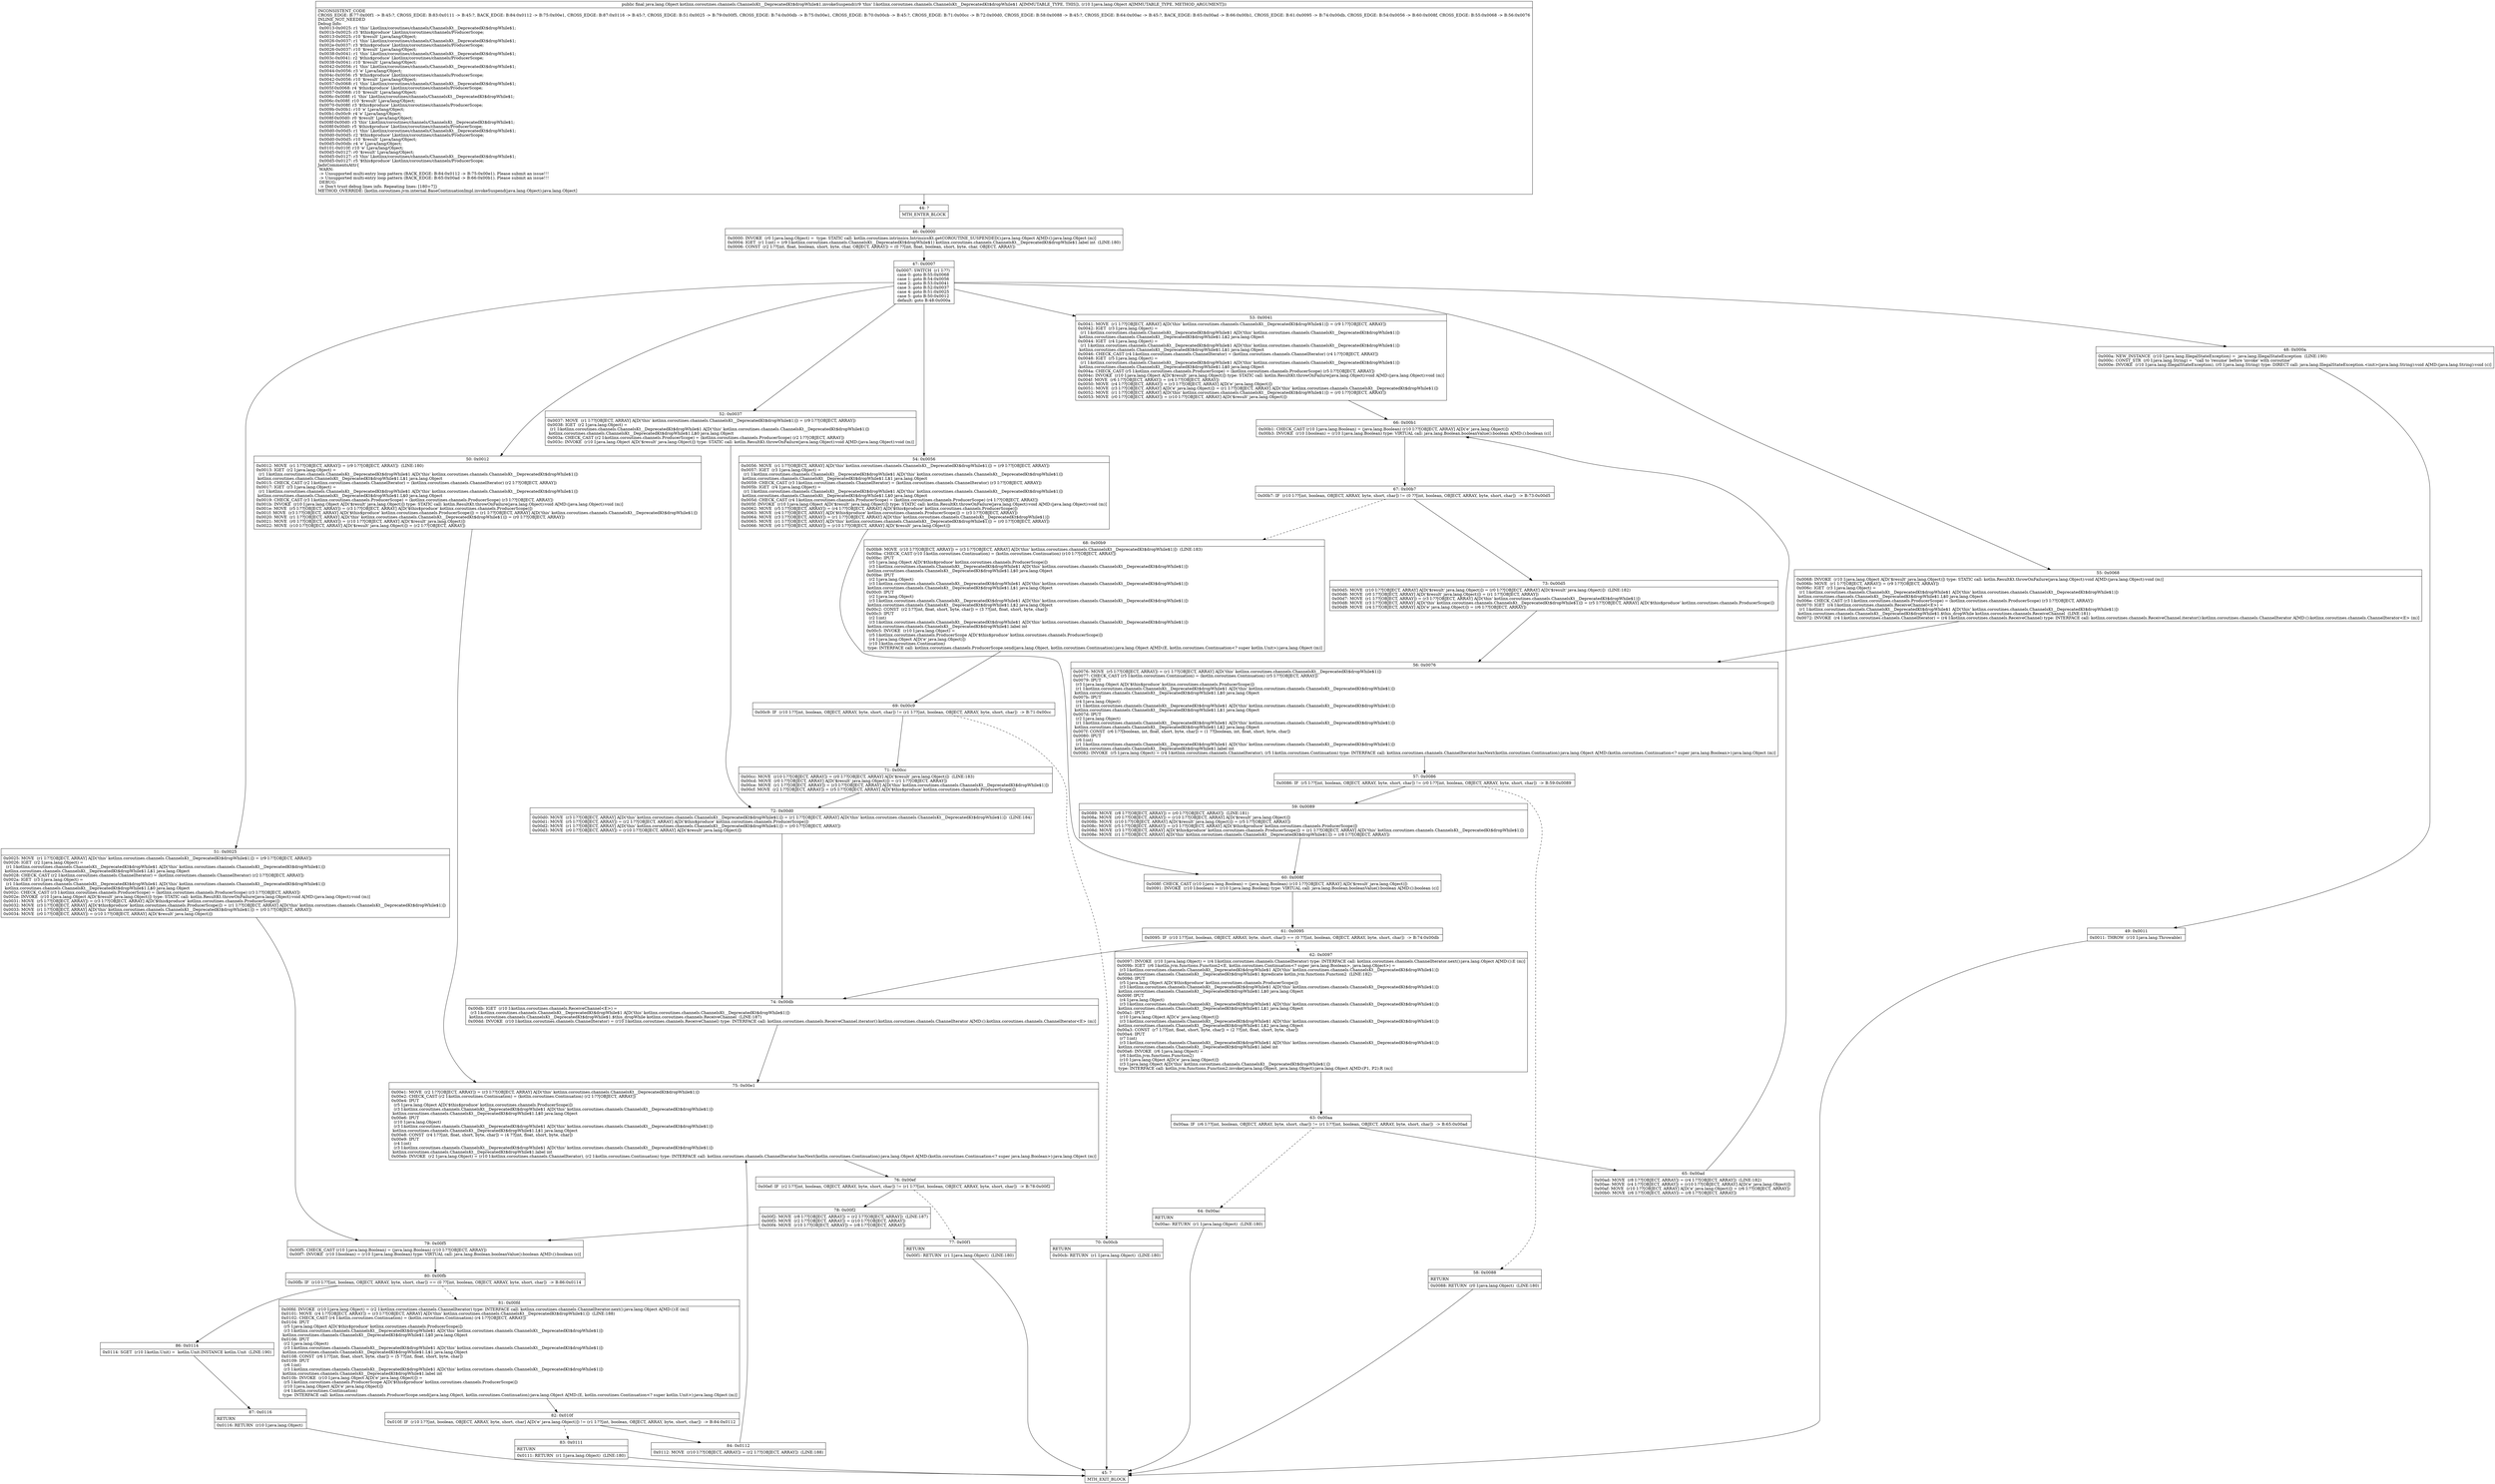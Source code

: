 digraph "CFG forkotlinx.coroutines.channels.ChannelsKt__DeprecatedKt$dropWhile$1.invokeSuspend(Ljava\/lang\/Object;)Ljava\/lang\/Object;" {
Node_44 [shape=record,label="{44\:\ ?|MTH_ENTER_BLOCK\l}"];
Node_46 [shape=record,label="{46\:\ 0x0000|0x0000: INVOKE  (r0 I:java.lang.Object) =  type: STATIC call: kotlin.coroutines.intrinsics.IntrinsicsKt.getCOROUTINE_SUSPENDED():java.lang.Object A[MD:():java.lang.Object (m)]\l0x0004: IGET  (r1 I:int) = (r9 I:kotlinx.coroutines.channels.ChannelsKt__DeprecatedKt$dropWhile$1) kotlinx.coroutines.channels.ChannelsKt__DeprecatedKt$dropWhile$1.label int  (LINE:180)\l0x0006: CONST  (r2 I:??[int, float, boolean, short, byte, char, OBJECT, ARRAY]) = (0 ??[int, float, boolean, short, byte, char, OBJECT, ARRAY]) \l}"];
Node_47 [shape=record,label="{47\:\ 0x0007|0x0007: SWITCH  (r1 I:??)\l case 0: goto B:55:0x0068\l case 1: goto B:54:0x0056\l case 2: goto B:53:0x0041\l case 3: goto B:52:0x0037\l case 4: goto B:51:0x0025\l case 5: goto B:50:0x0012\l default: goto B:48:0x000a \l}"];
Node_48 [shape=record,label="{48\:\ 0x000a|0x000a: NEW_INSTANCE  (r10 I:java.lang.IllegalStateException) =  java.lang.IllegalStateException  (LINE:190)\l0x000c: CONST_STR  (r0 I:java.lang.String) =  \"call to 'resume' before 'invoke' with coroutine\" \l0x000e: INVOKE  (r10 I:java.lang.IllegalStateException), (r0 I:java.lang.String) type: DIRECT call: java.lang.IllegalStateException.\<init\>(java.lang.String):void A[MD:(java.lang.String):void (c)]\l}"];
Node_49 [shape=record,label="{49\:\ 0x0011|0x0011: THROW  (r10 I:java.lang.Throwable) \l}"];
Node_45 [shape=record,label="{45\:\ ?|MTH_EXIT_BLOCK\l}"];
Node_50 [shape=record,label="{50\:\ 0x0012|0x0012: MOVE  (r1 I:??[OBJECT, ARRAY]) = (r9 I:??[OBJECT, ARRAY])  (LINE:180)\l0x0013: IGET  (r2 I:java.lang.Object) = \l  (r1 I:kotlinx.coroutines.channels.ChannelsKt__DeprecatedKt$dropWhile$1 A[D('this' kotlinx.coroutines.channels.ChannelsKt__DeprecatedKt$dropWhile$1)])\l kotlinx.coroutines.channels.ChannelsKt__DeprecatedKt$dropWhile$1.L$1 java.lang.Object \l0x0015: CHECK_CAST (r2 I:kotlinx.coroutines.channels.ChannelIterator) = (kotlinx.coroutines.channels.ChannelIterator) (r2 I:??[OBJECT, ARRAY]) \l0x0017: IGET  (r3 I:java.lang.Object) = \l  (r1 I:kotlinx.coroutines.channels.ChannelsKt__DeprecatedKt$dropWhile$1 A[D('this' kotlinx.coroutines.channels.ChannelsKt__DeprecatedKt$dropWhile$1)])\l kotlinx.coroutines.channels.ChannelsKt__DeprecatedKt$dropWhile$1.L$0 java.lang.Object \l0x0019: CHECK_CAST (r3 I:kotlinx.coroutines.channels.ProducerScope) = (kotlinx.coroutines.channels.ProducerScope) (r3 I:??[OBJECT, ARRAY]) \l0x001b: INVOKE  (r10 I:java.lang.Object A[D('$result' java.lang.Object)]) type: STATIC call: kotlin.ResultKt.throwOnFailure(java.lang.Object):void A[MD:(java.lang.Object):void (m)]\l0x001e: MOVE  (r5 I:??[OBJECT, ARRAY]) = (r3 I:??[OBJECT, ARRAY] A[D('$this$produce' kotlinx.coroutines.channels.ProducerScope)]) \l0x001f: MOVE  (r3 I:??[OBJECT, ARRAY] A[D('$this$produce' kotlinx.coroutines.channels.ProducerScope)]) = (r1 I:??[OBJECT, ARRAY] A[D('this' kotlinx.coroutines.channels.ChannelsKt__DeprecatedKt$dropWhile$1)]) \l0x0020: MOVE  (r1 I:??[OBJECT, ARRAY] A[D('this' kotlinx.coroutines.channels.ChannelsKt__DeprecatedKt$dropWhile$1)]) = (r0 I:??[OBJECT, ARRAY]) \l0x0021: MOVE  (r0 I:??[OBJECT, ARRAY]) = (r10 I:??[OBJECT, ARRAY] A[D('$result' java.lang.Object)]) \l0x0022: MOVE  (r10 I:??[OBJECT, ARRAY] A[D('$result' java.lang.Object)]) = (r2 I:??[OBJECT, ARRAY]) \l}"];
Node_75 [shape=record,label="{75\:\ 0x00e1|0x00e1: MOVE  (r2 I:??[OBJECT, ARRAY]) = (r3 I:??[OBJECT, ARRAY] A[D('this' kotlinx.coroutines.channels.ChannelsKt__DeprecatedKt$dropWhile$1)]) \l0x00e2: CHECK_CAST (r2 I:kotlin.coroutines.Continuation) = (kotlin.coroutines.Continuation) (r2 I:??[OBJECT, ARRAY]) \l0x00e4: IPUT  \l  (r5 I:java.lang.Object A[D('$this$produce' kotlinx.coroutines.channels.ProducerScope)])\l  (r3 I:kotlinx.coroutines.channels.ChannelsKt__DeprecatedKt$dropWhile$1 A[D('this' kotlinx.coroutines.channels.ChannelsKt__DeprecatedKt$dropWhile$1)])\l kotlinx.coroutines.channels.ChannelsKt__DeprecatedKt$dropWhile$1.L$0 java.lang.Object \l0x00e6: IPUT  \l  (r10 I:java.lang.Object)\l  (r3 I:kotlinx.coroutines.channels.ChannelsKt__DeprecatedKt$dropWhile$1 A[D('this' kotlinx.coroutines.channels.ChannelsKt__DeprecatedKt$dropWhile$1)])\l kotlinx.coroutines.channels.ChannelsKt__DeprecatedKt$dropWhile$1.L$1 java.lang.Object \l0x00e8: CONST  (r4 I:??[int, float, short, byte, char]) = (4 ??[int, float, short, byte, char]) \l0x00e9: IPUT  \l  (r4 I:int)\l  (r3 I:kotlinx.coroutines.channels.ChannelsKt__DeprecatedKt$dropWhile$1 A[D('this' kotlinx.coroutines.channels.ChannelsKt__DeprecatedKt$dropWhile$1)])\l kotlinx.coroutines.channels.ChannelsKt__DeprecatedKt$dropWhile$1.label int \l0x00eb: INVOKE  (r2 I:java.lang.Object) = (r10 I:kotlinx.coroutines.channels.ChannelIterator), (r2 I:kotlin.coroutines.Continuation) type: INTERFACE call: kotlinx.coroutines.channels.ChannelIterator.hasNext(kotlin.coroutines.Continuation):java.lang.Object A[MD:(kotlin.coroutines.Continuation\<? super java.lang.Boolean\>):java.lang.Object (m)]\l}"];
Node_76 [shape=record,label="{76\:\ 0x00ef|0x00ef: IF  (r2 I:??[int, boolean, OBJECT, ARRAY, byte, short, char]) != (r1 I:??[int, boolean, OBJECT, ARRAY, byte, short, char])  \-\> B:78:0x00f2 \l}"];
Node_77 [shape=record,label="{77\:\ 0x00f1|RETURN\l|0x00f1: RETURN  (r1 I:java.lang.Object)  (LINE:180)\l}"];
Node_78 [shape=record,label="{78\:\ 0x00f2|0x00f2: MOVE  (r8 I:??[OBJECT, ARRAY]) = (r2 I:??[OBJECT, ARRAY])  (LINE:187)\l0x00f3: MOVE  (r2 I:??[OBJECT, ARRAY]) = (r10 I:??[OBJECT, ARRAY]) \l0x00f4: MOVE  (r10 I:??[OBJECT, ARRAY]) = (r8 I:??[OBJECT, ARRAY]) \l}"];
Node_79 [shape=record,label="{79\:\ 0x00f5|0x00f5: CHECK_CAST (r10 I:java.lang.Boolean) = (java.lang.Boolean) (r10 I:??[OBJECT, ARRAY]) \l0x00f7: INVOKE  (r10 I:boolean) = (r10 I:java.lang.Boolean) type: VIRTUAL call: java.lang.Boolean.booleanValue():boolean A[MD:():boolean (c)]\l}"];
Node_80 [shape=record,label="{80\:\ 0x00fb|0x00fb: IF  (r10 I:??[int, boolean, OBJECT, ARRAY, byte, short, char]) == (0 ??[int, boolean, OBJECT, ARRAY, byte, short, char])  \-\> B:86:0x0114 \l}"];
Node_81 [shape=record,label="{81\:\ 0x00fd|0x00fd: INVOKE  (r10 I:java.lang.Object) = (r2 I:kotlinx.coroutines.channels.ChannelIterator) type: INTERFACE call: kotlinx.coroutines.channels.ChannelIterator.next():java.lang.Object A[MD:():E (m)]\l0x0101: MOVE  (r4 I:??[OBJECT, ARRAY]) = (r3 I:??[OBJECT, ARRAY] A[D('this' kotlinx.coroutines.channels.ChannelsKt__DeprecatedKt$dropWhile$1)])  (LINE:188)\l0x0102: CHECK_CAST (r4 I:kotlin.coroutines.Continuation) = (kotlin.coroutines.Continuation) (r4 I:??[OBJECT, ARRAY]) \l0x0104: IPUT  \l  (r5 I:java.lang.Object A[D('$this$produce' kotlinx.coroutines.channels.ProducerScope)])\l  (r3 I:kotlinx.coroutines.channels.ChannelsKt__DeprecatedKt$dropWhile$1 A[D('this' kotlinx.coroutines.channels.ChannelsKt__DeprecatedKt$dropWhile$1)])\l kotlinx.coroutines.channels.ChannelsKt__DeprecatedKt$dropWhile$1.L$0 java.lang.Object \l0x0106: IPUT  \l  (r2 I:java.lang.Object)\l  (r3 I:kotlinx.coroutines.channels.ChannelsKt__DeprecatedKt$dropWhile$1 A[D('this' kotlinx.coroutines.channels.ChannelsKt__DeprecatedKt$dropWhile$1)])\l kotlinx.coroutines.channels.ChannelsKt__DeprecatedKt$dropWhile$1.L$1 java.lang.Object \l0x0108: CONST  (r6 I:??[int, float, short, byte, char]) = (5 ??[int, float, short, byte, char]) \l0x0109: IPUT  \l  (r6 I:int)\l  (r3 I:kotlinx.coroutines.channels.ChannelsKt__DeprecatedKt$dropWhile$1 A[D('this' kotlinx.coroutines.channels.ChannelsKt__DeprecatedKt$dropWhile$1)])\l kotlinx.coroutines.channels.ChannelsKt__DeprecatedKt$dropWhile$1.label int \l0x010b: INVOKE  (r10 I:java.lang.Object A[D('e' java.lang.Object)]) = \l  (r5 I:kotlinx.coroutines.channels.ProducerScope A[D('$this$produce' kotlinx.coroutines.channels.ProducerScope)])\l  (r10 I:java.lang.Object A[D('e' java.lang.Object)])\l  (r4 I:kotlin.coroutines.Continuation)\l type: INTERFACE call: kotlinx.coroutines.channels.ProducerScope.send(java.lang.Object, kotlin.coroutines.Continuation):java.lang.Object A[MD:(E, kotlin.coroutines.Continuation\<? super kotlin.Unit\>):java.lang.Object (m)]\l}"];
Node_82 [shape=record,label="{82\:\ 0x010f|0x010f: IF  (r10 I:??[int, boolean, OBJECT, ARRAY, byte, short, char] A[D('e' java.lang.Object)]) != (r1 I:??[int, boolean, OBJECT, ARRAY, byte, short, char])  \-\> B:84:0x0112 \l}"];
Node_83 [shape=record,label="{83\:\ 0x0111|RETURN\l|0x0111: RETURN  (r1 I:java.lang.Object)  (LINE:180)\l}"];
Node_84 [shape=record,label="{84\:\ 0x0112|0x0112: MOVE  (r10 I:??[OBJECT, ARRAY]) = (r2 I:??[OBJECT, ARRAY])  (LINE:188)\l}"];
Node_86 [shape=record,label="{86\:\ 0x0114|0x0114: SGET  (r10 I:kotlin.Unit) =  kotlin.Unit.INSTANCE kotlin.Unit  (LINE:190)\l}"];
Node_87 [shape=record,label="{87\:\ 0x0116|RETURN\l|0x0116: RETURN  (r10 I:java.lang.Object) \l}"];
Node_51 [shape=record,label="{51\:\ 0x0025|0x0025: MOVE  (r1 I:??[OBJECT, ARRAY] A[D('this' kotlinx.coroutines.channels.ChannelsKt__DeprecatedKt$dropWhile$1)]) = (r9 I:??[OBJECT, ARRAY]) \l0x0026: IGET  (r2 I:java.lang.Object) = \l  (r1 I:kotlinx.coroutines.channels.ChannelsKt__DeprecatedKt$dropWhile$1 A[D('this' kotlinx.coroutines.channels.ChannelsKt__DeprecatedKt$dropWhile$1)])\l kotlinx.coroutines.channels.ChannelsKt__DeprecatedKt$dropWhile$1.L$1 java.lang.Object \l0x0028: CHECK_CAST (r2 I:kotlinx.coroutines.channels.ChannelIterator) = (kotlinx.coroutines.channels.ChannelIterator) (r2 I:??[OBJECT, ARRAY]) \l0x002a: IGET  (r3 I:java.lang.Object) = \l  (r1 I:kotlinx.coroutines.channels.ChannelsKt__DeprecatedKt$dropWhile$1 A[D('this' kotlinx.coroutines.channels.ChannelsKt__DeprecatedKt$dropWhile$1)])\l kotlinx.coroutines.channels.ChannelsKt__DeprecatedKt$dropWhile$1.L$0 java.lang.Object \l0x002c: CHECK_CAST (r3 I:kotlinx.coroutines.channels.ProducerScope) = (kotlinx.coroutines.channels.ProducerScope) (r3 I:??[OBJECT, ARRAY]) \l0x002e: INVOKE  (r10 I:java.lang.Object A[D('$result' java.lang.Object)]) type: STATIC call: kotlin.ResultKt.throwOnFailure(java.lang.Object):void A[MD:(java.lang.Object):void (m)]\l0x0031: MOVE  (r5 I:??[OBJECT, ARRAY]) = (r3 I:??[OBJECT, ARRAY] A[D('$this$produce' kotlinx.coroutines.channels.ProducerScope)]) \l0x0032: MOVE  (r3 I:??[OBJECT, ARRAY] A[D('$this$produce' kotlinx.coroutines.channels.ProducerScope)]) = (r1 I:??[OBJECT, ARRAY] A[D('this' kotlinx.coroutines.channels.ChannelsKt__DeprecatedKt$dropWhile$1)]) \l0x0033: MOVE  (r1 I:??[OBJECT, ARRAY] A[D('this' kotlinx.coroutines.channels.ChannelsKt__DeprecatedKt$dropWhile$1)]) = (r0 I:??[OBJECT, ARRAY]) \l0x0034: MOVE  (r0 I:??[OBJECT, ARRAY]) = (r10 I:??[OBJECT, ARRAY] A[D('$result' java.lang.Object)]) \l}"];
Node_52 [shape=record,label="{52\:\ 0x0037|0x0037: MOVE  (r1 I:??[OBJECT, ARRAY] A[D('this' kotlinx.coroutines.channels.ChannelsKt__DeprecatedKt$dropWhile$1)]) = (r9 I:??[OBJECT, ARRAY]) \l0x0038: IGET  (r2 I:java.lang.Object) = \l  (r1 I:kotlinx.coroutines.channels.ChannelsKt__DeprecatedKt$dropWhile$1 A[D('this' kotlinx.coroutines.channels.ChannelsKt__DeprecatedKt$dropWhile$1)])\l kotlinx.coroutines.channels.ChannelsKt__DeprecatedKt$dropWhile$1.L$0 java.lang.Object \l0x003a: CHECK_CAST (r2 I:kotlinx.coroutines.channels.ProducerScope) = (kotlinx.coroutines.channels.ProducerScope) (r2 I:??[OBJECT, ARRAY]) \l0x003c: INVOKE  (r10 I:java.lang.Object A[D('$result' java.lang.Object)]) type: STATIC call: kotlin.ResultKt.throwOnFailure(java.lang.Object):void A[MD:(java.lang.Object):void (m)]\l}"];
Node_72 [shape=record,label="{72\:\ 0x00d0|0x00d0: MOVE  (r3 I:??[OBJECT, ARRAY] A[D('this' kotlinx.coroutines.channels.ChannelsKt__DeprecatedKt$dropWhile$1)]) = (r1 I:??[OBJECT, ARRAY] A[D('this' kotlinx.coroutines.channels.ChannelsKt__DeprecatedKt$dropWhile$1)])  (LINE:184)\l0x00d1: MOVE  (r5 I:??[OBJECT, ARRAY]) = (r2 I:??[OBJECT, ARRAY] A[D('$this$produce' kotlinx.coroutines.channels.ProducerScope)]) \l0x00d2: MOVE  (r1 I:??[OBJECT, ARRAY] A[D('this' kotlinx.coroutines.channels.ChannelsKt__DeprecatedKt$dropWhile$1)]) = (r0 I:??[OBJECT, ARRAY]) \l0x00d3: MOVE  (r0 I:??[OBJECT, ARRAY]) = (r10 I:??[OBJECT, ARRAY] A[D('$result' java.lang.Object)]) \l}"];
Node_74 [shape=record,label="{74\:\ 0x00db|0x00db: IGET  (r10 I:kotlinx.coroutines.channels.ReceiveChannel\<E\>) = \l  (r3 I:kotlinx.coroutines.channels.ChannelsKt__DeprecatedKt$dropWhile$1 A[D('this' kotlinx.coroutines.channels.ChannelsKt__DeprecatedKt$dropWhile$1)])\l kotlinx.coroutines.channels.ChannelsKt__DeprecatedKt$dropWhile$1.$this_dropWhile kotlinx.coroutines.channels.ReceiveChannel  (LINE:187)\l0x00dd: INVOKE  (r10 I:kotlinx.coroutines.channels.ChannelIterator) = (r10 I:kotlinx.coroutines.channels.ReceiveChannel) type: INTERFACE call: kotlinx.coroutines.channels.ReceiveChannel.iterator():kotlinx.coroutines.channels.ChannelIterator A[MD:():kotlinx.coroutines.channels.ChannelIterator\<E\> (m)]\l}"];
Node_53 [shape=record,label="{53\:\ 0x0041|0x0041: MOVE  (r1 I:??[OBJECT, ARRAY] A[D('this' kotlinx.coroutines.channels.ChannelsKt__DeprecatedKt$dropWhile$1)]) = (r9 I:??[OBJECT, ARRAY]) \l0x0042: IGET  (r3 I:java.lang.Object) = \l  (r1 I:kotlinx.coroutines.channels.ChannelsKt__DeprecatedKt$dropWhile$1 A[D('this' kotlinx.coroutines.channels.ChannelsKt__DeprecatedKt$dropWhile$1)])\l kotlinx.coroutines.channels.ChannelsKt__DeprecatedKt$dropWhile$1.L$2 java.lang.Object \l0x0044: IGET  (r4 I:java.lang.Object) = \l  (r1 I:kotlinx.coroutines.channels.ChannelsKt__DeprecatedKt$dropWhile$1 A[D('this' kotlinx.coroutines.channels.ChannelsKt__DeprecatedKt$dropWhile$1)])\l kotlinx.coroutines.channels.ChannelsKt__DeprecatedKt$dropWhile$1.L$1 java.lang.Object \l0x0046: CHECK_CAST (r4 I:kotlinx.coroutines.channels.ChannelIterator) = (kotlinx.coroutines.channels.ChannelIterator) (r4 I:??[OBJECT, ARRAY]) \l0x0048: IGET  (r5 I:java.lang.Object) = \l  (r1 I:kotlinx.coroutines.channels.ChannelsKt__DeprecatedKt$dropWhile$1 A[D('this' kotlinx.coroutines.channels.ChannelsKt__DeprecatedKt$dropWhile$1)])\l kotlinx.coroutines.channels.ChannelsKt__DeprecatedKt$dropWhile$1.L$0 java.lang.Object \l0x004a: CHECK_CAST (r5 I:kotlinx.coroutines.channels.ProducerScope) = (kotlinx.coroutines.channels.ProducerScope) (r5 I:??[OBJECT, ARRAY]) \l0x004c: INVOKE  (r10 I:java.lang.Object A[D('$result' java.lang.Object)]) type: STATIC call: kotlin.ResultKt.throwOnFailure(java.lang.Object):void A[MD:(java.lang.Object):void (m)]\l0x004f: MOVE  (r6 I:??[OBJECT, ARRAY]) = (r4 I:??[OBJECT, ARRAY]) \l0x0050: MOVE  (r4 I:??[OBJECT, ARRAY]) = (r3 I:??[OBJECT, ARRAY] A[D('e' java.lang.Object)]) \l0x0051: MOVE  (r3 I:??[OBJECT, ARRAY] A[D('e' java.lang.Object)]) = (r1 I:??[OBJECT, ARRAY] A[D('this' kotlinx.coroutines.channels.ChannelsKt__DeprecatedKt$dropWhile$1)]) \l0x0052: MOVE  (r1 I:??[OBJECT, ARRAY] A[D('this' kotlinx.coroutines.channels.ChannelsKt__DeprecatedKt$dropWhile$1)]) = (r0 I:??[OBJECT, ARRAY]) \l0x0053: MOVE  (r0 I:??[OBJECT, ARRAY]) = (r10 I:??[OBJECT, ARRAY] A[D('$result' java.lang.Object)]) \l}"];
Node_66 [shape=record,label="{66\:\ 0x00b1|0x00b1: CHECK_CAST (r10 I:java.lang.Boolean) = (java.lang.Boolean) (r10 I:??[OBJECT, ARRAY] A[D('e' java.lang.Object)]) \l0x00b3: INVOKE  (r10 I:boolean) = (r10 I:java.lang.Boolean) type: VIRTUAL call: java.lang.Boolean.booleanValue():boolean A[MD:():boolean (c)]\l}"];
Node_67 [shape=record,label="{67\:\ 0x00b7|0x00b7: IF  (r10 I:??[int, boolean, OBJECT, ARRAY, byte, short, char]) != (0 ??[int, boolean, OBJECT, ARRAY, byte, short, char])  \-\> B:73:0x00d5 \l}"];
Node_68 [shape=record,label="{68\:\ 0x00b9|0x00b9: MOVE  (r10 I:??[OBJECT, ARRAY]) = (r3 I:??[OBJECT, ARRAY] A[D('this' kotlinx.coroutines.channels.ChannelsKt__DeprecatedKt$dropWhile$1)])  (LINE:183)\l0x00ba: CHECK_CAST (r10 I:kotlin.coroutines.Continuation) = (kotlin.coroutines.Continuation) (r10 I:??[OBJECT, ARRAY]) \l0x00bc: IPUT  \l  (r5 I:java.lang.Object A[D('$this$produce' kotlinx.coroutines.channels.ProducerScope)])\l  (r3 I:kotlinx.coroutines.channels.ChannelsKt__DeprecatedKt$dropWhile$1 A[D('this' kotlinx.coroutines.channels.ChannelsKt__DeprecatedKt$dropWhile$1)])\l kotlinx.coroutines.channels.ChannelsKt__DeprecatedKt$dropWhile$1.L$0 java.lang.Object \l0x00be: IPUT  \l  (r2 I:java.lang.Object)\l  (r3 I:kotlinx.coroutines.channels.ChannelsKt__DeprecatedKt$dropWhile$1 A[D('this' kotlinx.coroutines.channels.ChannelsKt__DeprecatedKt$dropWhile$1)])\l kotlinx.coroutines.channels.ChannelsKt__DeprecatedKt$dropWhile$1.L$1 java.lang.Object \l0x00c0: IPUT  \l  (r2 I:java.lang.Object)\l  (r3 I:kotlinx.coroutines.channels.ChannelsKt__DeprecatedKt$dropWhile$1 A[D('this' kotlinx.coroutines.channels.ChannelsKt__DeprecatedKt$dropWhile$1)])\l kotlinx.coroutines.channels.ChannelsKt__DeprecatedKt$dropWhile$1.L$2 java.lang.Object \l0x00c2: CONST  (r2 I:??[int, float, short, byte, char]) = (3 ??[int, float, short, byte, char]) \l0x00c3: IPUT  \l  (r2 I:int)\l  (r3 I:kotlinx.coroutines.channels.ChannelsKt__DeprecatedKt$dropWhile$1 A[D('this' kotlinx.coroutines.channels.ChannelsKt__DeprecatedKt$dropWhile$1)])\l kotlinx.coroutines.channels.ChannelsKt__DeprecatedKt$dropWhile$1.label int \l0x00c5: INVOKE  (r10 I:java.lang.Object) = \l  (r5 I:kotlinx.coroutines.channels.ProducerScope A[D('$this$produce' kotlinx.coroutines.channels.ProducerScope)])\l  (r4 I:java.lang.Object A[D('e' java.lang.Object)])\l  (r10 I:kotlin.coroutines.Continuation)\l type: INTERFACE call: kotlinx.coroutines.channels.ProducerScope.send(java.lang.Object, kotlin.coroutines.Continuation):java.lang.Object A[MD:(E, kotlin.coroutines.Continuation\<? super kotlin.Unit\>):java.lang.Object (m)]\l}"];
Node_69 [shape=record,label="{69\:\ 0x00c9|0x00c9: IF  (r10 I:??[int, boolean, OBJECT, ARRAY, byte, short, char]) != (r1 I:??[int, boolean, OBJECT, ARRAY, byte, short, char])  \-\> B:71:0x00cc \l}"];
Node_70 [shape=record,label="{70\:\ 0x00cb|RETURN\l|0x00cb: RETURN  (r1 I:java.lang.Object)  (LINE:180)\l}"];
Node_71 [shape=record,label="{71\:\ 0x00cc|0x00cc: MOVE  (r10 I:??[OBJECT, ARRAY]) = (r0 I:??[OBJECT, ARRAY] A[D('$result' java.lang.Object)])  (LINE:183)\l0x00cd: MOVE  (r0 I:??[OBJECT, ARRAY] A[D('$result' java.lang.Object)]) = (r1 I:??[OBJECT, ARRAY]) \l0x00ce: MOVE  (r1 I:??[OBJECT, ARRAY]) = (r3 I:??[OBJECT, ARRAY] A[D('this' kotlinx.coroutines.channels.ChannelsKt__DeprecatedKt$dropWhile$1)]) \l0x00cf: MOVE  (r2 I:??[OBJECT, ARRAY]) = (r5 I:??[OBJECT, ARRAY] A[D('$this$produce' kotlinx.coroutines.channels.ProducerScope)]) \l}"];
Node_73 [shape=record,label="{73\:\ 0x00d5|0x00d5: MOVE  (r10 I:??[OBJECT, ARRAY] A[D('$result' java.lang.Object)]) = (r0 I:??[OBJECT, ARRAY] A[D('$result' java.lang.Object)])  (LINE:182)\l0x00d6: MOVE  (r0 I:??[OBJECT, ARRAY] A[D('$result' java.lang.Object)]) = (r1 I:??[OBJECT, ARRAY]) \l0x00d7: MOVE  (r1 I:??[OBJECT, ARRAY]) = (r3 I:??[OBJECT, ARRAY] A[D('this' kotlinx.coroutines.channels.ChannelsKt__DeprecatedKt$dropWhile$1)]) \l0x00d8: MOVE  (r3 I:??[OBJECT, ARRAY] A[D('this' kotlinx.coroutines.channels.ChannelsKt__DeprecatedKt$dropWhile$1)]) = (r5 I:??[OBJECT, ARRAY] A[D('$this$produce' kotlinx.coroutines.channels.ProducerScope)]) \l0x00d9: MOVE  (r4 I:??[OBJECT, ARRAY] A[D('e' java.lang.Object)]) = (r6 I:??[OBJECT, ARRAY]) \l}"];
Node_56 [shape=record,label="{56\:\ 0x0076|0x0076: MOVE  (r5 I:??[OBJECT, ARRAY]) = (r1 I:??[OBJECT, ARRAY] A[D('this' kotlinx.coroutines.channels.ChannelsKt__DeprecatedKt$dropWhile$1)]) \l0x0077: CHECK_CAST (r5 I:kotlin.coroutines.Continuation) = (kotlin.coroutines.Continuation) (r5 I:??[OBJECT, ARRAY]) \l0x0079: IPUT  \l  (r3 I:java.lang.Object A[D('$this$produce' kotlinx.coroutines.channels.ProducerScope)])\l  (r1 I:kotlinx.coroutines.channels.ChannelsKt__DeprecatedKt$dropWhile$1 A[D('this' kotlinx.coroutines.channels.ChannelsKt__DeprecatedKt$dropWhile$1)])\l kotlinx.coroutines.channels.ChannelsKt__DeprecatedKt$dropWhile$1.L$0 java.lang.Object \l0x007b: IPUT  \l  (r4 I:java.lang.Object)\l  (r1 I:kotlinx.coroutines.channels.ChannelsKt__DeprecatedKt$dropWhile$1 A[D('this' kotlinx.coroutines.channels.ChannelsKt__DeprecatedKt$dropWhile$1)])\l kotlinx.coroutines.channels.ChannelsKt__DeprecatedKt$dropWhile$1.L$1 java.lang.Object \l0x007d: IPUT  \l  (r2 I:java.lang.Object)\l  (r1 I:kotlinx.coroutines.channels.ChannelsKt__DeprecatedKt$dropWhile$1 A[D('this' kotlinx.coroutines.channels.ChannelsKt__DeprecatedKt$dropWhile$1)])\l kotlinx.coroutines.channels.ChannelsKt__DeprecatedKt$dropWhile$1.L$2 java.lang.Object \l0x007f: CONST  (r6 I:??[boolean, int, float, short, byte, char]) = (1 ??[boolean, int, float, short, byte, char]) \l0x0080: IPUT  \l  (r6 I:int)\l  (r1 I:kotlinx.coroutines.channels.ChannelsKt__DeprecatedKt$dropWhile$1 A[D('this' kotlinx.coroutines.channels.ChannelsKt__DeprecatedKt$dropWhile$1)])\l kotlinx.coroutines.channels.ChannelsKt__DeprecatedKt$dropWhile$1.label int \l0x0082: INVOKE  (r5 I:java.lang.Object) = (r4 I:kotlinx.coroutines.channels.ChannelIterator), (r5 I:kotlin.coroutines.Continuation) type: INTERFACE call: kotlinx.coroutines.channels.ChannelIterator.hasNext(kotlin.coroutines.Continuation):java.lang.Object A[MD:(kotlin.coroutines.Continuation\<? super java.lang.Boolean\>):java.lang.Object (m)]\l}"];
Node_57 [shape=record,label="{57\:\ 0x0086|0x0086: IF  (r5 I:??[int, boolean, OBJECT, ARRAY, byte, short, char]) != (r0 I:??[int, boolean, OBJECT, ARRAY, byte, short, char])  \-\> B:59:0x0089 \l}"];
Node_58 [shape=record,label="{58\:\ 0x0088|RETURN\l|0x0088: RETURN  (r0 I:java.lang.Object)  (LINE:180)\l}"];
Node_59 [shape=record,label="{59\:\ 0x0089|0x0089: MOVE  (r8 I:??[OBJECT, ARRAY]) = (r0 I:??[OBJECT, ARRAY])  (LINE:181)\l0x008a: MOVE  (r0 I:??[OBJECT, ARRAY]) = (r10 I:??[OBJECT, ARRAY] A[D('$result' java.lang.Object)]) \l0x008b: MOVE  (r10 I:??[OBJECT, ARRAY] A[D('$result' java.lang.Object)]) = (r5 I:??[OBJECT, ARRAY]) \l0x008c: MOVE  (r5 I:??[OBJECT, ARRAY]) = (r3 I:??[OBJECT, ARRAY] A[D('$this$produce' kotlinx.coroutines.channels.ProducerScope)]) \l0x008d: MOVE  (r3 I:??[OBJECT, ARRAY] A[D('$this$produce' kotlinx.coroutines.channels.ProducerScope)]) = (r1 I:??[OBJECT, ARRAY] A[D('this' kotlinx.coroutines.channels.ChannelsKt__DeprecatedKt$dropWhile$1)]) \l0x008e: MOVE  (r1 I:??[OBJECT, ARRAY] A[D('this' kotlinx.coroutines.channels.ChannelsKt__DeprecatedKt$dropWhile$1)]) = (r8 I:??[OBJECT, ARRAY]) \l}"];
Node_60 [shape=record,label="{60\:\ 0x008f|0x008f: CHECK_CAST (r10 I:java.lang.Boolean) = (java.lang.Boolean) (r10 I:??[OBJECT, ARRAY] A[D('$result' java.lang.Object)]) \l0x0091: INVOKE  (r10 I:boolean) = (r10 I:java.lang.Boolean) type: VIRTUAL call: java.lang.Boolean.booleanValue():boolean A[MD:():boolean (c)]\l}"];
Node_61 [shape=record,label="{61\:\ 0x0095|0x0095: IF  (r10 I:??[int, boolean, OBJECT, ARRAY, byte, short, char]) == (0 ??[int, boolean, OBJECT, ARRAY, byte, short, char])  \-\> B:74:0x00db \l}"];
Node_62 [shape=record,label="{62\:\ 0x0097|0x0097: INVOKE  (r10 I:java.lang.Object) = (r4 I:kotlinx.coroutines.channels.ChannelIterator) type: INTERFACE call: kotlinx.coroutines.channels.ChannelIterator.next():java.lang.Object A[MD:():E (m)]\l0x009b: IGET  (r6 I:kotlin.jvm.functions.Function2\<E, kotlin.coroutines.Continuation\<? super java.lang.Boolean\>, java.lang.Object\>) = \l  (r3 I:kotlinx.coroutines.channels.ChannelsKt__DeprecatedKt$dropWhile$1 A[D('this' kotlinx.coroutines.channels.ChannelsKt__DeprecatedKt$dropWhile$1)])\l kotlinx.coroutines.channels.ChannelsKt__DeprecatedKt$dropWhile$1.$predicate kotlin.jvm.functions.Function2  (LINE:182)\l0x009d: IPUT  \l  (r5 I:java.lang.Object A[D('$this$produce' kotlinx.coroutines.channels.ProducerScope)])\l  (r3 I:kotlinx.coroutines.channels.ChannelsKt__DeprecatedKt$dropWhile$1 A[D('this' kotlinx.coroutines.channels.ChannelsKt__DeprecatedKt$dropWhile$1)])\l kotlinx.coroutines.channels.ChannelsKt__DeprecatedKt$dropWhile$1.L$0 java.lang.Object \l0x009f: IPUT  \l  (r4 I:java.lang.Object)\l  (r3 I:kotlinx.coroutines.channels.ChannelsKt__DeprecatedKt$dropWhile$1 A[D('this' kotlinx.coroutines.channels.ChannelsKt__DeprecatedKt$dropWhile$1)])\l kotlinx.coroutines.channels.ChannelsKt__DeprecatedKt$dropWhile$1.L$1 java.lang.Object \l0x00a1: IPUT  \l  (r10 I:java.lang.Object A[D('e' java.lang.Object)])\l  (r3 I:kotlinx.coroutines.channels.ChannelsKt__DeprecatedKt$dropWhile$1 A[D('this' kotlinx.coroutines.channels.ChannelsKt__DeprecatedKt$dropWhile$1)])\l kotlinx.coroutines.channels.ChannelsKt__DeprecatedKt$dropWhile$1.L$2 java.lang.Object \l0x00a3: CONST  (r7 I:??[int, float, short, byte, char]) = (2 ??[int, float, short, byte, char]) \l0x00a4: IPUT  \l  (r7 I:int)\l  (r3 I:kotlinx.coroutines.channels.ChannelsKt__DeprecatedKt$dropWhile$1 A[D('this' kotlinx.coroutines.channels.ChannelsKt__DeprecatedKt$dropWhile$1)])\l kotlinx.coroutines.channels.ChannelsKt__DeprecatedKt$dropWhile$1.label int \l0x00a6: INVOKE  (r6 I:java.lang.Object) = \l  (r6 I:kotlin.jvm.functions.Function2)\l  (r10 I:java.lang.Object A[D('e' java.lang.Object)])\l  (r3 I:java.lang.Object A[D('this' kotlinx.coroutines.channels.ChannelsKt__DeprecatedKt$dropWhile$1)])\l type: INTERFACE call: kotlin.jvm.functions.Function2.invoke(java.lang.Object, java.lang.Object):java.lang.Object A[MD:(P1, P2):R (m)]\l}"];
Node_63 [shape=record,label="{63\:\ 0x00aa|0x00aa: IF  (r6 I:??[int, boolean, OBJECT, ARRAY, byte, short, char]) != (r1 I:??[int, boolean, OBJECT, ARRAY, byte, short, char])  \-\> B:65:0x00ad \l}"];
Node_64 [shape=record,label="{64\:\ 0x00ac|RETURN\l|0x00ac: RETURN  (r1 I:java.lang.Object)  (LINE:180)\l}"];
Node_65 [shape=record,label="{65\:\ 0x00ad|0x00ad: MOVE  (r8 I:??[OBJECT, ARRAY]) = (r4 I:??[OBJECT, ARRAY])  (LINE:182)\l0x00ae: MOVE  (r4 I:??[OBJECT, ARRAY]) = (r10 I:??[OBJECT, ARRAY] A[D('e' java.lang.Object)]) \l0x00af: MOVE  (r10 I:??[OBJECT, ARRAY] A[D('e' java.lang.Object)]) = (r6 I:??[OBJECT, ARRAY]) \l0x00b0: MOVE  (r6 I:??[OBJECT, ARRAY]) = (r8 I:??[OBJECT, ARRAY]) \l}"];
Node_54 [shape=record,label="{54\:\ 0x0056|0x0056: MOVE  (r1 I:??[OBJECT, ARRAY] A[D('this' kotlinx.coroutines.channels.ChannelsKt__DeprecatedKt$dropWhile$1)]) = (r9 I:??[OBJECT, ARRAY]) \l0x0057: IGET  (r3 I:java.lang.Object) = \l  (r1 I:kotlinx.coroutines.channels.ChannelsKt__DeprecatedKt$dropWhile$1 A[D('this' kotlinx.coroutines.channels.ChannelsKt__DeprecatedKt$dropWhile$1)])\l kotlinx.coroutines.channels.ChannelsKt__DeprecatedKt$dropWhile$1.L$1 java.lang.Object \l0x0059: CHECK_CAST (r3 I:kotlinx.coroutines.channels.ChannelIterator) = (kotlinx.coroutines.channels.ChannelIterator) (r3 I:??[OBJECT, ARRAY]) \l0x005b: IGET  (r4 I:java.lang.Object) = \l  (r1 I:kotlinx.coroutines.channels.ChannelsKt__DeprecatedKt$dropWhile$1 A[D('this' kotlinx.coroutines.channels.ChannelsKt__DeprecatedKt$dropWhile$1)])\l kotlinx.coroutines.channels.ChannelsKt__DeprecatedKt$dropWhile$1.L$0 java.lang.Object \l0x005d: CHECK_CAST (r4 I:kotlinx.coroutines.channels.ProducerScope) = (kotlinx.coroutines.channels.ProducerScope) (r4 I:??[OBJECT, ARRAY]) \l0x005f: INVOKE  (r10 I:java.lang.Object A[D('$result' java.lang.Object)]) type: STATIC call: kotlin.ResultKt.throwOnFailure(java.lang.Object):void A[MD:(java.lang.Object):void (m)]\l0x0062: MOVE  (r5 I:??[OBJECT, ARRAY]) = (r4 I:??[OBJECT, ARRAY] A[D('$this$produce' kotlinx.coroutines.channels.ProducerScope)]) \l0x0063: MOVE  (r4 I:??[OBJECT, ARRAY] A[D('$this$produce' kotlinx.coroutines.channels.ProducerScope)]) = (r3 I:??[OBJECT, ARRAY]) \l0x0064: MOVE  (r3 I:??[OBJECT, ARRAY]) = (r1 I:??[OBJECT, ARRAY] A[D('this' kotlinx.coroutines.channels.ChannelsKt__DeprecatedKt$dropWhile$1)]) \l0x0065: MOVE  (r1 I:??[OBJECT, ARRAY] A[D('this' kotlinx.coroutines.channels.ChannelsKt__DeprecatedKt$dropWhile$1)]) = (r0 I:??[OBJECT, ARRAY]) \l0x0066: MOVE  (r0 I:??[OBJECT, ARRAY]) = (r10 I:??[OBJECT, ARRAY] A[D('$result' java.lang.Object)]) \l}"];
Node_55 [shape=record,label="{55\:\ 0x0068|0x0068: INVOKE  (r10 I:java.lang.Object A[D('$result' java.lang.Object)]) type: STATIC call: kotlin.ResultKt.throwOnFailure(java.lang.Object):void A[MD:(java.lang.Object):void (m)]\l0x006b: MOVE  (r1 I:??[OBJECT, ARRAY]) = (r9 I:??[OBJECT, ARRAY]) \l0x006c: IGET  (r3 I:java.lang.Object) = \l  (r1 I:kotlinx.coroutines.channels.ChannelsKt__DeprecatedKt$dropWhile$1 A[D('this' kotlinx.coroutines.channels.ChannelsKt__DeprecatedKt$dropWhile$1)])\l kotlinx.coroutines.channels.ChannelsKt__DeprecatedKt$dropWhile$1.L$0 java.lang.Object \l0x006e: CHECK_CAST (r3 I:kotlinx.coroutines.channels.ProducerScope) = (kotlinx.coroutines.channels.ProducerScope) (r3 I:??[OBJECT, ARRAY]) \l0x0070: IGET  (r4 I:kotlinx.coroutines.channels.ReceiveChannel\<E\>) = \l  (r1 I:kotlinx.coroutines.channels.ChannelsKt__DeprecatedKt$dropWhile$1 A[D('this' kotlinx.coroutines.channels.ChannelsKt__DeprecatedKt$dropWhile$1)])\l kotlinx.coroutines.channels.ChannelsKt__DeprecatedKt$dropWhile$1.$this_dropWhile kotlinx.coroutines.channels.ReceiveChannel  (LINE:181)\l0x0072: INVOKE  (r4 I:kotlinx.coroutines.channels.ChannelIterator) = (r4 I:kotlinx.coroutines.channels.ReceiveChannel) type: INTERFACE call: kotlinx.coroutines.channels.ReceiveChannel.iterator():kotlinx.coroutines.channels.ChannelIterator A[MD:():kotlinx.coroutines.channels.ChannelIterator\<E\> (m)]\l}"];
MethodNode[shape=record,label="{public final java.lang.Object kotlinx.coroutines.channels.ChannelsKt__DeprecatedKt$dropWhile$1.invokeSuspend((r9 'this' I:kotlinx.coroutines.channels.ChannelsKt__DeprecatedKt$dropWhile$1 A[IMMUTABLE_TYPE, THIS]), (r10 I:java.lang.Object A[IMMUTABLE_TYPE, METHOD_ARGUMENT]))  | INCONSISTENT_CODE\lCROSS_EDGE: B:77:0x00f1 \-\> B:45:?, CROSS_EDGE: B:83:0x0111 \-\> B:45:?, BACK_EDGE: B:84:0x0112 \-\> B:75:0x00e1, CROSS_EDGE: B:87:0x0116 \-\> B:45:?, CROSS_EDGE: B:51:0x0025 \-\> B:79:0x00f5, CROSS_EDGE: B:74:0x00db \-\> B:75:0x00e1, CROSS_EDGE: B:70:0x00cb \-\> B:45:?, CROSS_EDGE: B:71:0x00cc \-\> B:72:0x00d0, CROSS_EDGE: B:58:0x0088 \-\> B:45:?, CROSS_EDGE: B:64:0x00ac \-\> B:45:?, BACK_EDGE: B:65:0x00ad \-\> B:66:0x00b1, CROSS_EDGE: B:61:0x0095 \-\> B:74:0x00db, CROSS_EDGE: B:54:0x0056 \-\> B:60:0x008f, CROSS_EDGE: B:55:0x0068 \-\> B:56:0x0076\lINLINE_NOT_NEEDED\lDebug Info:\l  0x0013\-0x0025: r1 'this' Lkotlinx\/coroutines\/channels\/ChannelsKt__DeprecatedKt$dropWhile$1;\l  0x001b\-0x0025: r3 '$this$produce' Lkotlinx\/coroutines\/channels\/ProducerScope;\l  0x0013\-0x0025: r10 '$result' Ljava\/lang\/Object;\l  0x0026\-0x0037: r1 'this' Lkotlinx\/coroutines\/channels\/ChannelsKt__DeprecatedKt$dropWhile$1;\l  0x002e\-0x0037: r3 '$this$produce' Lkotlinx\/coroutines\/channels\/ProducerScope;\l  0x0026\-0x0037: r10 '$result' Ljava\/lang\/Object;\l  0x0038\-0x0041: r1 'this' Lkotlinx\/coroutines\/channels\/ChannelsKt__DeprecatedKt$dropWhile$1;\l  0x003c\-0x0041: r2 '$this$produce' Lkotlinx\/coroutines\/channels\/ProducerScope;\l  0x0038\-0x0041: r10 '$result' Ljava\/lang\/Object;\l  0x0042\-0x0056: r1 'this' Lkotlinx\/coroutines\/channels\/ChannelsKt__DeprecatedKt$dropWhile$1;\l  0x0044\-0x0056: r3 'e' Ljava\/lang\/Object;\l  0x004c\-0x0056: r5 '$this$produce' Lkotlinx\/coroutines\/channels\/ProducerScope;\l  0x0042\-0x0056: r10 '$result' Ljava\/lang\/Object;\l  0x0057\-0x0068: r1 'this' Lkotlinx\/coroutines\/channels\/ChannelsKt__DeprecatedKt$dropWhile$1;\l  0x005f\-0x0068: r4 '$this$produce' Lkotlinx\/coroutines\/channels\/ProducerScope;\l  0x0057\-0x0068: r10 '$result' Ljava\/lang\/Object;\l  0x006c\-0x008f: r1 'this' Lkotlinx\/coroutines\/channels\/ChannelsKt__DeprecatedKt$dropWhile$1;\l  0x006c\-0x008f: r10 '$result' Ljava\/lang\/Object;\l  0x0070\-0x008f: r3 '$this$produce' Lkotlinx\/coroutines\/channels\/ProducerScope;\l  0x009b\-0x00b1: r10 'e' Ljava\/lang\/Object;\l  0x00b1\-0x00c9: r4 'e' Ljava\/lang\/Object;\l  0x008f\-0x00d0: r0 '$result' Ljava\/lang\/Object;\l  0x008f\-0x00d0: r3 'this' Lkotlinx\/coroutines\/channels\/ChannelsKt__DeprecatedKt$dropWhile$1;\l  0x008f\-0x00d0: r5 '$this$produce' Lkotlinx\/coroutines\/channels\/ProducerScope;\l  0x00d0\-0x00d5: r1 'this' Lkotlinx\/coroutines\/channels\/ChannelsKt__DeprecatedKt$dropWhile$1;\l  0x00d0\-0x00d5: r2 '$this$produce' Lkotlinx\/coroutines\/channels\/ProducerScope;\l  0x00d0\-0x00d5: r10 '$result' Ljava\/lang\/Object;\l  0x00d5\-0x00db: r4 'e' Ljava\/lang\/Object;\l  0x0101\-0x010f: r10 'e' Ljava\/lang\/Object;\l  0x00d5\-0x0127: r0 '$result' Ljava\/lang\/Object;\l  0x00d5\-0x0127: r3 'this' Lkotlinx\/coroutines\/channels\/ChannelsKt__DeprecatedKt$dropWhile$1;\l  0x00d5\-0x0127: r5 '$this$produce' Lkotlinx\/coroutines\/channels\/ProducerScope;\lJadxCommentsAttr\{\l WARN: \l \-\> Unsupported multi\-entry loop pattern (BACK_EDGE: B:84:0x0112 \-\> B:75:0x00e1). Please submit an issue!!!\l \-\> Unsupported multi\-entry loop pattern (BACK_EDGE: B:65:0x00ad \-\> B:66:0x00b1). Please submit an issue!!!\l DEBUG: \l \-\> Don't trust debug lines info. Repeating lines: [180=7]\}\lMETHOD_OVERRIDE: [kotlin.coroutines.jvm.internal.BaseContinuationImpl.invokeSuspend(java.lang.Object):java.lang.Object]\l}"];
MethodNode -> Node_44;Node_44 -> Node_46;
Node_46 -> Node_47;
Node_47 -> Node_48;
Node_47 -> Node_50;
Node_47 -> Node_51;
Node_47 -> Node_52;
Node_47 -> Node_53;
Node_47 -> Node_54;
Node_47 -> Node_55;
Node_48 -> Node_49;
Node_49 -> Node_45;
Node_50 -> Node_75;
Node_75 -> Node_76;
Node_76 -> Node_77[style=dashed];
Node_76 -> Node_78;
Node_77 -> Node_45;
Node_78 -> Node_79;
Node_79 -> Node_80;
Node_80 -> Node_81[style=dashed];
Node_80 -> Node_86;
Node_81 -> Node_82;
Node_82 -> Node_83[style=dashed];
Node_82 -> Node_84;
Node_83 -> Node_45;
Node_84 -> Node_75;
Node_86 -> Node_87;
Node_87 -> Node_45;
Node_51 -> Node_79;
Node_52 -> Node_72;
Node_72 -> Node_74;
Node_74 -> Node_75;
Node_53 -> Node_66;
Node_66 -> Node_67;
Node_67 -> Node_68[style=dashed];
Node_67 -> Node_73;
Node_68 -> Node_69;
Node_69 -> Node_70[style=dashed];
Node_69 -> Node_71;
Node_70 -> Node_45;
Node_71 -> Node_72;
Node_73 -> Node_56;
Node_56 -> Node_57;
Node_57 -> Node_58[style=dashed];
Node_57 -> Node_59;
Node_58 -> Node_45;
Node_59 -> Node_60;
Node_60 -> Node_61;
Node_61 -> Node_62[style=dashed];
Node_61 -> Node_74;
Node_62 -> Node_63;
Node_63 -> Node_64[style=dashed];
Node_63 -> Node_65;
Node_64 -> Node_45;
Node_65 -> Node_66;
Node_54 -> Node_60;
Node_55 -> Node_56;
}

